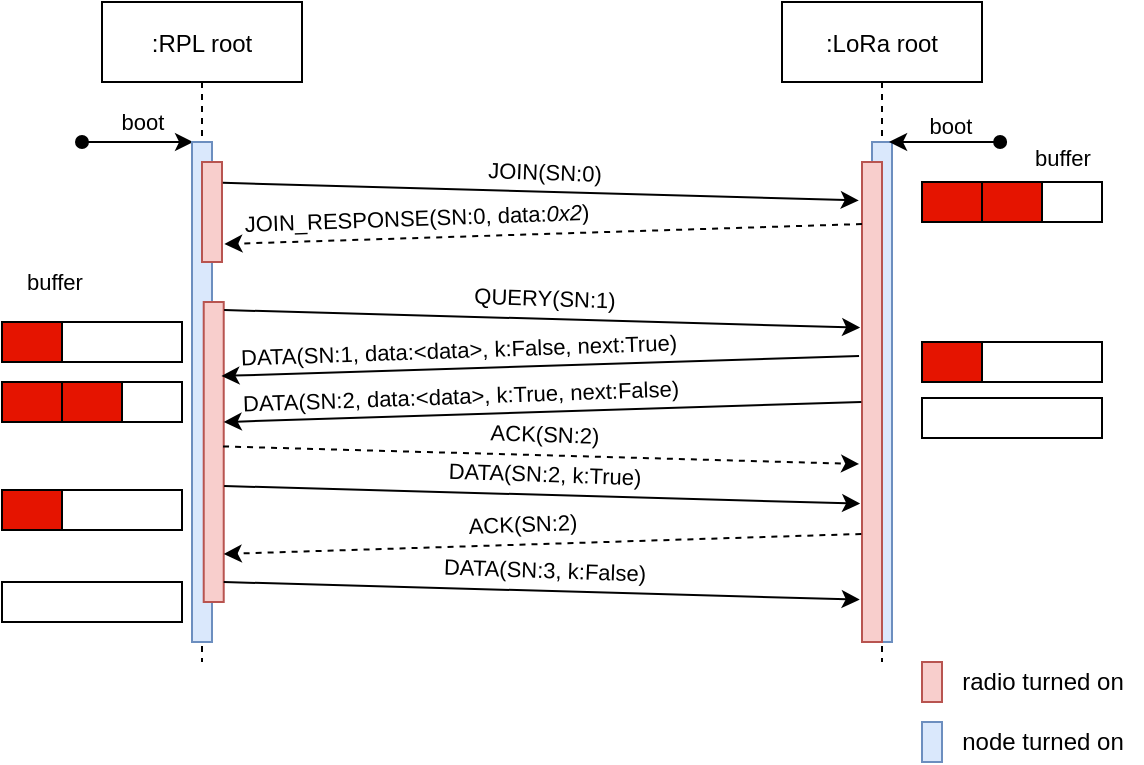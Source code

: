 <mxfile version="14.6.13" type="device"><diagram id="OM7-Lur4F_UvTFGxPHN8" name="Page-1"><mxGraphModel dx="1422" dy="816" grid="1" gridSize="10" guides="1" tooltips="1" connect="1" arrows="1" fold="1" page="1" pageScale="1" pageWidth="827" pageHeight="1169" math="0" shadow="0"><root><mxCell id="0"/><mxCell id="1" parent="0"/><mxCell id="BsiJgcq5--PqN24RkKFT-1" value=":LoRa root" style="shape=umlLifeline;perimeter=lifelinePerimeter;container=0;collapsible=0;recursiveResize=0;shadow=0;strokeWidth=1;" vertex="1" parent="1"><mxGeometry x="519" y="40" width="100" height="330" as="geometry"/></mxCell><mxCell id="BsiJgcq5--PqN24RkKFT-4" value="" style="endArrow=classic;startArrow=oval;html=1;startFill=1;entryX=0.053;entryY=0;entryDx=0;entryDy=0;entryPerimeter=0;" edge="1" parent="1"><mxGeometry width="50" height="50" relative="1" as="geometry"><mxPoint x="169" y="110" as="sourcePoint"/><mxPoint x="224.53" y="110" as="targetPoint"/></mxGeometry></mxCell><mxCell id="BsiJgcq5--PqN24RkKFT-5" value="boot" style="edgeLabel;html=1;align=center;verticalAlign=middle;resizable=0;points=[];" vertex="1" connectable="0" parent="BsiJgcq5--PqN24RkKFT-4"><mxGeometry x="0.218" y="1" relative="1" as="geometry"><mxPoint x="-4" y="-9" as="offset"/></mxGeometry></mxCell><mxCell id="BsiJgcq5--PqN24RkKFT-6" value=":RPL root" style="shape=umlLifeline;perimeter=lifelinePerimeter;container=1;collapsible=0;recursiveResize=0;shadow=0;strokeWidth=1;" vertex="1" parent="1"><mxGeometry x="179" y="40" width="100" height="330" as="geometry"/></mxCell><mxCell id="BsiJgcq5--PqN24RkKFT-7" value="" style="points=[];perimeter=orthogonalPerimeter;shadow=0;strokeWidth=1;fillColor=#dae8fc;strokeColor=#6c8ebf;" vertex="1" parent="BsiJgcq5--PqN24RkKFT-6"><mxGeometry x="45" y="70" width="10" height="250" as="geometry"/></mxCell><mxCell id="BsiJgcq5--PqN24RkKFT-8" value="" style="points=[];perimeter=orthogonalPerimeter;shadow=0;strokeWidth=1;fillColor=#f8cecc;strokeColor=#b85450;" vertex="1" parent="BsiJgcq5--PqN24RkKFT-6"><mxGeometry x="50" y="80" width="10" height="50" as="geometry"/></mxCell><mxCell id="BsiJgcq5--PqN24RkKFT-10" value="" style="points=[];perimeter=orthogonalPerimeter;shadow=0;strokeWidth=1;fillColor=#dae8fc;strokeColor=#6c8ebf;" vertex="1" parent="1"><mxGeometry x="564" y="110" width="10" height="250" as="geometry"/></mxCell><mxCell id="BsiJgcq5--PqN24RkKFT-15" value="" style="points=[];perimeter=orthogonalPerimeter;shadow=0;strokeWidth=1;fillColor=#f8cecc;strokeColor=#b85450;" vertex="1" parent="1"><mxGeometry x="559" y="120" width="10" height="240" as="geometry"/></mxCell><mxCell id="BsiJgcq5--PqN24RkKFT-16" value="" style="endArrow=classic;html=1;exitX=1.04;exitY=0.26;exitDx=0;exitDy=0;exitPerimeter=0;entryX=-0.16;entryY=0.096;entryDx=0;entryDy=0;entryPerimeter=0;" edge="1" parent="1"><mxGeometry width="50" height="50" relative="1" as="geometry"><mxPoint x="239.4" y="130.4" as="sourcePoint"/><mxPoint x="557.4" y="139.2" as="targetPoint"/></mxGeometry></mxCell><mxCell id="BsiJgcq5--PqN24RkKFT-17" value="JOIN(SN:0)" style="edgeLabel;html=1;align=center;verticalAlign=middle;resizable=0;points=[];rotation=2;" vertex="1" connectable="0" parent="BsiJgcq5--PqN24RkKFT-16"><mxGeometry x="-0.108" relative="1" as="geometry"><mxPoint x="18" y="-10" as="offset"/></mxGeometry></mxCell><mxCell id="BsiJgcq5--PqN24RkKFT-18" value="" style="points=[];perimeter=orthogonalPerimeter;shadow=0;strokeWidth=1;fillColor=#f8cecc;strokeColor=#b85450;" vertex="1" parent="1"><mxGeometry x="229.86" y="190" width="10" height="150" as="geometry"/></mxCell><mxCell id="BsiJgcq5--PqN24RkKFT-21" value="" style="endArrow=classic;html=1;exitX=-0.12;exitY=0.202;exitDx=0;exitDy=0;exitPerimeter=0;dashed=1;entryX=1.12;entryY=0.667;entryDx=0;entryDy=0;entryPerimeter=0;" edge="1" parent="1"><mxGeometry width="50" height="50" relative="1" as="geometry"><mxPoint x="559.0" y="151.0" as="sourcePoint"/><mxPoint x="240.2" y="161.02" as="targetPoint"/></mxGeometry></mxCell><mxCell id="BsiJgcq5--PqN24RkKFT-22" value="JOIN_RESPONSE(SN:0, data:&lt;i&gt;0x2&lt;/i&gt;)" style="edgeLabel;html=1;align=center;verticalAlign=middle;resizable=0;points=[];rotation=358;" vertex="1" connectable="0" parent="BsiJgcq5--PqN24RkKFT-21"><mxGeometry x="-0.108" relative="1" as="geometry"><mxPoint x="-81" y="-8" as="offset"/></mxGeometry></mxCell><mxCell id="BsiJgcq5--PqN24RkKFT-83" value="" style="endArrow=classic;startArrow=oval;html=1;startFill=1;entryX=0.053;entryY=0;entryDx=0;entryDy=0;entryPerimeter=0;" edge="1" parent="1"><mxGeometry width="50" height="50" relative="1" as="geometry"><mxPoint x="628.06" y="110" as="sourcePoint"/><mxPoint x="572.53" y="110" as="targetPoint"/></mxGeometry></mxCell><mxCell id="BsiJgcq5--PqN24RkKFT-84" value="boot" style="edgeLabel;html=1;align=center;verticalAlign=middle;resizable=0;points=[];" vertex="1" connectable="0" parent="BsiJgcq5--PqN24RkKFT-83"><mxGeometry x="0.218" y="1" relative="1" as="geometry"><mxPoint x="9" y="-9" as="offset"/></mxGeometry></mxCell><mxCell id="BsiJgcq5--PqN24RkKFT-85" value="" style="rounded=0;whiteSpace=wrap;html=1;fillColor=#e51400;fontColor=#ffffff;" vertex="1" parent="1"><mxGeometry x="589" y="130" width="30" height="20" as="geometry"/></mxCell><mxCell id="BsiJgcq5--PqN24RkKFT-87" value="" style="rounded=0;whiteSpace=wrap;html=1;" vertex="1" parent="1"><mxGeometry x="649" y="130" width="30" height="20" as="geometry"/></mxCell><mxCell id="BsiJgcq5--PqN24RkKFT-88" value="" style="rounded=0;whiteSpace=wrap;html=1;fillColor=#e51400;fontColor=#ffffff;" vertex="1" parent="1"><mxGeometry x="619" y="130" width="30" height="20" as="geometry"/></mxCell><mxCell id="BsiJgcq5--PqN24RkKFT-89" value="" style="endArrow=classic;html=1;exitX=1.04;exitY=0.26;exitDx=0;exitDy=0;exitPerimeter=0;entryX=-0.16;entryY=0.096;entryDx=0;entryDy=0;entryPerimeter=0;" edge="1" parent="1"><mxGeometry width="50" height="50" relative="1" as="geometry"><mxPoint x="240.06" y="194" as="sourcePoint"/><mxPoint x="558.06" y="202.8" as="targetPoint"/></mxGeometry></mxCell><mxCell id="BsiJgcq5--PqN24RkKFT-90" value="QUERY(SN:1)" style="edgeLabel;html=1;align=center;verticalAlign=middle;resizable=0;points=[];rotation=2;" vertex="1" connectable="0" parent="BsiJgcq5--PqN24RkKFT-89"><mxGeometry x="-0.108" relative="1" as="geometry"><mxPoint x="18" y="-10" as="offset"/></mxGeometry></mxCell><mxCell id="BsiJgcq5--PqN24RkKFT-91" value="" style="endArrow=classic;html=1;exitX=-0.12;exitY=0.202;exitDx=0;exitDy=0;exitPerimeter=0;entryX=1.12;entryY=0.667;entryDx=0;entryDy=0;entryPerimeter=0;" edge="1" parent="1"><mxGeometry width="50" height="50" relative="1" as="geometry"><mxPoint x="557.53" y="216.99" as="sourcePoint"/><mxPoint x="238.73" y="227.01" as="targetPoint"/></mxGeometry></mxCell><mxCell id="BsiJgcq5--PqN24RkKFT-92" value="DATA(SN:1, data:&amp;lt;data&amp;gt;, k:False, next:True)" style="edgeLabel;html=1;align=center;verticalAlign=middle;resizable=0;points=[];rotation=358;" vertex="1" connectable="0" parent="BsiJgcq5--PqN24RkKFT-91"><mxGeometry x="-0.108" relative="1" as="geometry"><mxPoint x="-58" y="-8" as="offset"/></mxGeometry></mxCell><mxCell id="BsiJgcq5--PqN24RkKFT-93" value="" style="endArrow=classic;html=1;exitX=-0.12;exitY=0.202;exitDx=0;exitDy=0;exitPerimeter=0;entryX=1.12;entryY=0.667;entryDx=0;entryDy=0;entryPerimeter=0;" edge="1" parent="1"><mxGeometry width="50" height="50" relative="1" as="geometry"><mxPoint x="558.66" y="240" as="sourcePoint"/><mxPoint x="239.86" y="250.02" as="targetPoint"/></mxGeometry></mxCell><mxCell id="BsiJgcq5--PqN24RkKFT-94" value="DATA(SN:2, data:&amp;lt;data&amp;gt;, k:True, next:False)" style="edgeLabel;html=1;align=center;verticalAlign=middle;resizable=0;points=[];rotation=358;" vertex="1" connectable="0" parent="BsiJgcq5--PqN24RkKFT-93"><mxGeometry x="-0.108" relative="1" as="geometry"><mxPoint x="-58" y="-8" as="offset"/></mxGeometry></mxCell><mxCell id="BsiJgcq5--PqN24RkKFT-95" value="" style="endArrow=classic;html=1;exitX=1.04;exitY=0.26;exitDx=0;exitDy=0;exitPerimeter=0;entryX=-0.16;entryY=0.096;entryDx=0;entryDy=0;entryPerimeter=0;dashed=1;" edge="1" parent="1"><mxGeometry width="50" height="50" relative="1" as="geometry"><mxPoint x="239.53" y="262.2" as="sourcePoint"/><mxPoint x="557.53" y="271.0" as="targetPoint"/></mxGeometry></mxCell><mxCell id="BsiJgcq5--PqN24RkKFT-96" value="ACK(SN:2)" style="edgeLabel;html=1;align=center;verticalAlign=middle;resizable=0;points=[];rotation=2;" vertex="1" connectable="0" parent="BsiJgcq5--PqN24RkKFT-95"><mxGeometry x="-0.108" relative="1" as="geometry"><mxPoint x="18" y="-10" as="offset"/></mxGeometry></mxCell><mxCell id="BsiJgcq5--PqN24RkKFT-97" value="" style="rounded=0;whiteSpace=wrap;html=1;fillColor=#e51400;fontColor=#ffffff;" vertex="1" parent="1"><mxGeometry x="589" y="210" width="30" height="20" as="geometry"/></mxCell><mxCell id="BsiJgcq5--PqN24RkKFT-98" value="" style="rounded=0;whiteSpace=wrap;html=1;" vertex="1" parent="1"><mxGeometry x="619" y="210" width="60" height="20" as="geometry"/></mxCell><mxCell id="BsiJgcq5--PqN24RkKFT-101" value="" style="rounded=0;whiteSpace=wrap;html=1;" vertex="1" parent="1"><mxGeometry x="589" y="238" width="90" height="20" as="geometry"/></mxCell><mxCell id="BsiJgcq5--PqN24RkKFT-102" value="" style="rounded=0;whiteSpace=wrap;html=1;fillColor=#e51400;fontColor=#ffffff;" vertex="1" parent="1"><mxGeometry x="129" y="200" width="30" height="20" as="geometry"/></mxCell><mxCell id="BsiJgcq5--PqN24RkKFT-106" value="" style="rounded=0;whiteSpace=wrap;html=1;" vertex="1" parent="1"><mxGeometry x="159" y="200" width="60" height="20" as="geometry"/></mxCell><mxCell id="BsiJgcq5--PqN24RkKFT-107" value="" style="rounded=0;whiteSpace=wrap;html=1;fillColor=#e51400;fontColor=#ffffff;" vertex="1" parent="1"><mxGeometry x="129" y="230" width="30" height="20" as="geometry"/></mxCell><mxCell id="BsiJgcq5--PqN24RkKFT-108" value="" style="rounded=0;whiteSpace=wrap;html=1;" vertex="1" parent="1"><mxGeometry x="189" y="230" width="30" height="20" as="geometry"/></mxCell><mxCell id="BsiJgcq5--PqN24RkKFT-110" value="" style="rounded=0;whiteSpace=wrap;html=1;fillColor=#e51400;fontColor=#ffffff;" vertex="1" parent="1"><mxGeometry x="159" y="230" width="30" height="20" as="geometry"/></mxCell><mxCell id="BsiJgcq5--PqN24RkKFT-111" value="" style="endArrow=classic;html=1;exitX=1.04;exitY=0.26;exitDx=0;exitDy=0;exitPerimeter=0;entryX=-0.16;entryY=0.096;entryDx=0;entryDy=0;entryPerimeter=0;" edge="1" parent="1"><mxGeometry width="50" height="50" relative="1" as="geometry"><mxPoint x="240.06" y="282" as="sourcePoint"/><mxPoint x="558.06" y="290.8" as="targetPoint"/></mxGeometry></mxCell><mxCell id="BsiJgcq5--PqN24RkKFT-112" value="DATA(SN:2, k:True)" style="edgeLabel;html=1;align=center;verticalAlign=middle;resizable=0;points=[];rotation=2;" vertex="1" connectable="0" parent="BsiJgcq5--PqN24RkKFT-111"><mxGeometry x="-0.108" relative="1" as="geometry"><mxPoint x="18" y="-10" as="offset"/></mxGeometry></mxCell><mxCell id="BsiJgcq5--PqN24RkKFT-115" value="" style="endArrow=classic;html=1;exitX=-0.12;exitY=0.202;exitDx=0;exitDy=0;exitPerimeter=0;dashed=1;entryX=1.12;entryY=0.667;entryDx=0;entryDy=0;entryPerimeter=0;" edge="1" parent="1"><mxGeometry width="50" height="50" relative="1" as="geometry"><mxPoint x="558.66" y="305.98" as="sourcePoint"/><mxPoint x="239.86" y="316.0" as="targetPoint"/></mxGeometry></mxCell><mxCell id="BsiJgcq5--PqN24RkKFT-116" value="ACK(SN:2)" style="edgeLabel;html=1;align=center;verticalAlign=middle;resizable=0;points=[];rotation=358;" vertex="1" connectable="0" parent="BsiJgcq5--PqN24RkKFT-115"><mxGeometry x="-0.108" relative="1" as="geometry"><mxPoint x="-27" y="-10" as="offset"/></mxGeometry></mxCell><mxCell id="BsiJgcq5--PqN24RkKFT-117" value="" style="rounded=0;whiteSpace=wrap;html=1;fillColor=#e51400;fontColor=#ffffff;" vertex="1" parent="1"><mxGeometry x="129" y="284" width="30" height="20" as="geometry"/></mxCell><mxCell id="BsiJgcq5--PqN24RkKFT-119" value="" style="rounded=0;whiteSpace=wrap;html=1;" vertex="1" parent="1"><mxGeometry x="159" y="284" width="60" height="20" as="geometry"/></mxCell><mxCell id="BsiJgcq5--PqN24RkKFT-120" value="" style="endArrow=classic;html=1;exitX=1.04;exitY=0.26;exitDx=0;exitDy=0;exitPerimeter=0;entryX=-0.16;entryY=0.096;entryDx=0;entryDy=0;entryPerimeter=0;" edge="1" parent="1"><mxGeometry width="50" height="50" relative="1" as="geometry"><mxPoint x="239.86" y="330" as="sourcePoint"/><mxPoint x="557.86" y="338.8" as="targetPoint"/></mxGeometry></mxCell><mxCell id="BsiJgcq5--PqN24RkKFT-121" value="DATA(SN:3, k:False)" style="edgeLabel;html=1;align=center;verticalAlign=middle;resizable=0;points=[];rotation=2;" vertex="1" connectable="0" parent="BsiJgcq5--PqN24RkKFT-120"><mxGeometry x="-0.108" relative="1" as="geometry"><mxPoint x="18" y="-10" as="offset"/></mxGeometry></mxCell><mxCell id="BsiJgcq5--PqN24RkKFT-195" value="&lt;font style=&quot;font-size: 11px&quot;&gt;buffer&lt;/font&gt;" style="text;html=1;align=center;verticalAlign=middle;resizable=0;points=[];autosize=1;strokeColor=none;" vertex="1" parent="1"><mxGeometry x="639" y="108" width="40" height="20" as="geometry"/></mxCell><mxCell id="BsiJgcq5--PqN24RkKFT-196" value="&lt;font style=&quot;font-size: 11px&quot;&gt;buffer&lt;/font&gt;" style="text;html=1;align=center;verticalAlign=middle;resizable=0;points=[];autosize=1;strokeColor=none;" vertex="1" parent="1"><mxGeometry x="135" y="170" width="40" height="20" as="geometry"/></mxCell><mxCell id="BsiJgcq5--PqN24RkKFT-199" value="" style="rounded=0;whiteSpace=wrap;html=1;" vertex="1" parent="1"><mxGeometry x="129" y="330" width="90" height="20" as="geometry"/></mxCell><mxCell id="BsiJgcq5--PqN24RkKFT-220" value="" style="group" vertex="1" connectable="0" parent="1"><mxGeometry x="589" y="370" width="110" height="50" as="geometry"/></mxCell><mxCell id="BsiJgcq5--PqN24RkKFT-221" value="" style="points=[];perimeter=orthogonalPerimeter;shadow=0;strokeWidth=1;fillColor=#f8cecc;strokeColor=#b85450;" vertex="1" parent="BsiJgcq5--PqN24RkKFT-220"><mxGeometry width="10" height="20" as="geometry"/></mxCell><mxCell id="BsiJgcq5--PqN24RkKFT-222" value="" style="points=[];perimeter=orthogonalPerimeter;shadow=0;strokeWidth=1;fillColor=#dae8fc;strokeColor=#6c8ebf;" vertex="1" parent="BsiJgcq5--PqN24RkKFT-220"><mxGeometry y="30" width="10" height="20" as="geometry"/></mxCell><mxCell id="BsiJgcq5--PqN24RkKFT-223" value="radio turned on" style="text;html=1;align=center;verticalAlign=middle;resizable=0;points=[];autosize=1;strokeColor=none;" vertex="1" parent="BsiJgcq5--PqN24RkKFT-220"><mxGeometry x="10" width="100" height="20" as="geometry"/></mxCell><mxCell id="BsiJgcq5--PqN24RkKFT-224" value="node turned on" style="text;html=1;align=center;verticalAlign=middle;resizable=0;points=[];autosize=1;strokeColor=none;" vertex="1" parent="BsiJgcq5--PqN24RkKFT-220"><mxGeometry x="10" y="30" width="100" height="20" as="geometry"/></mxCell></root></mxGraphModel></diagram></mxfile>